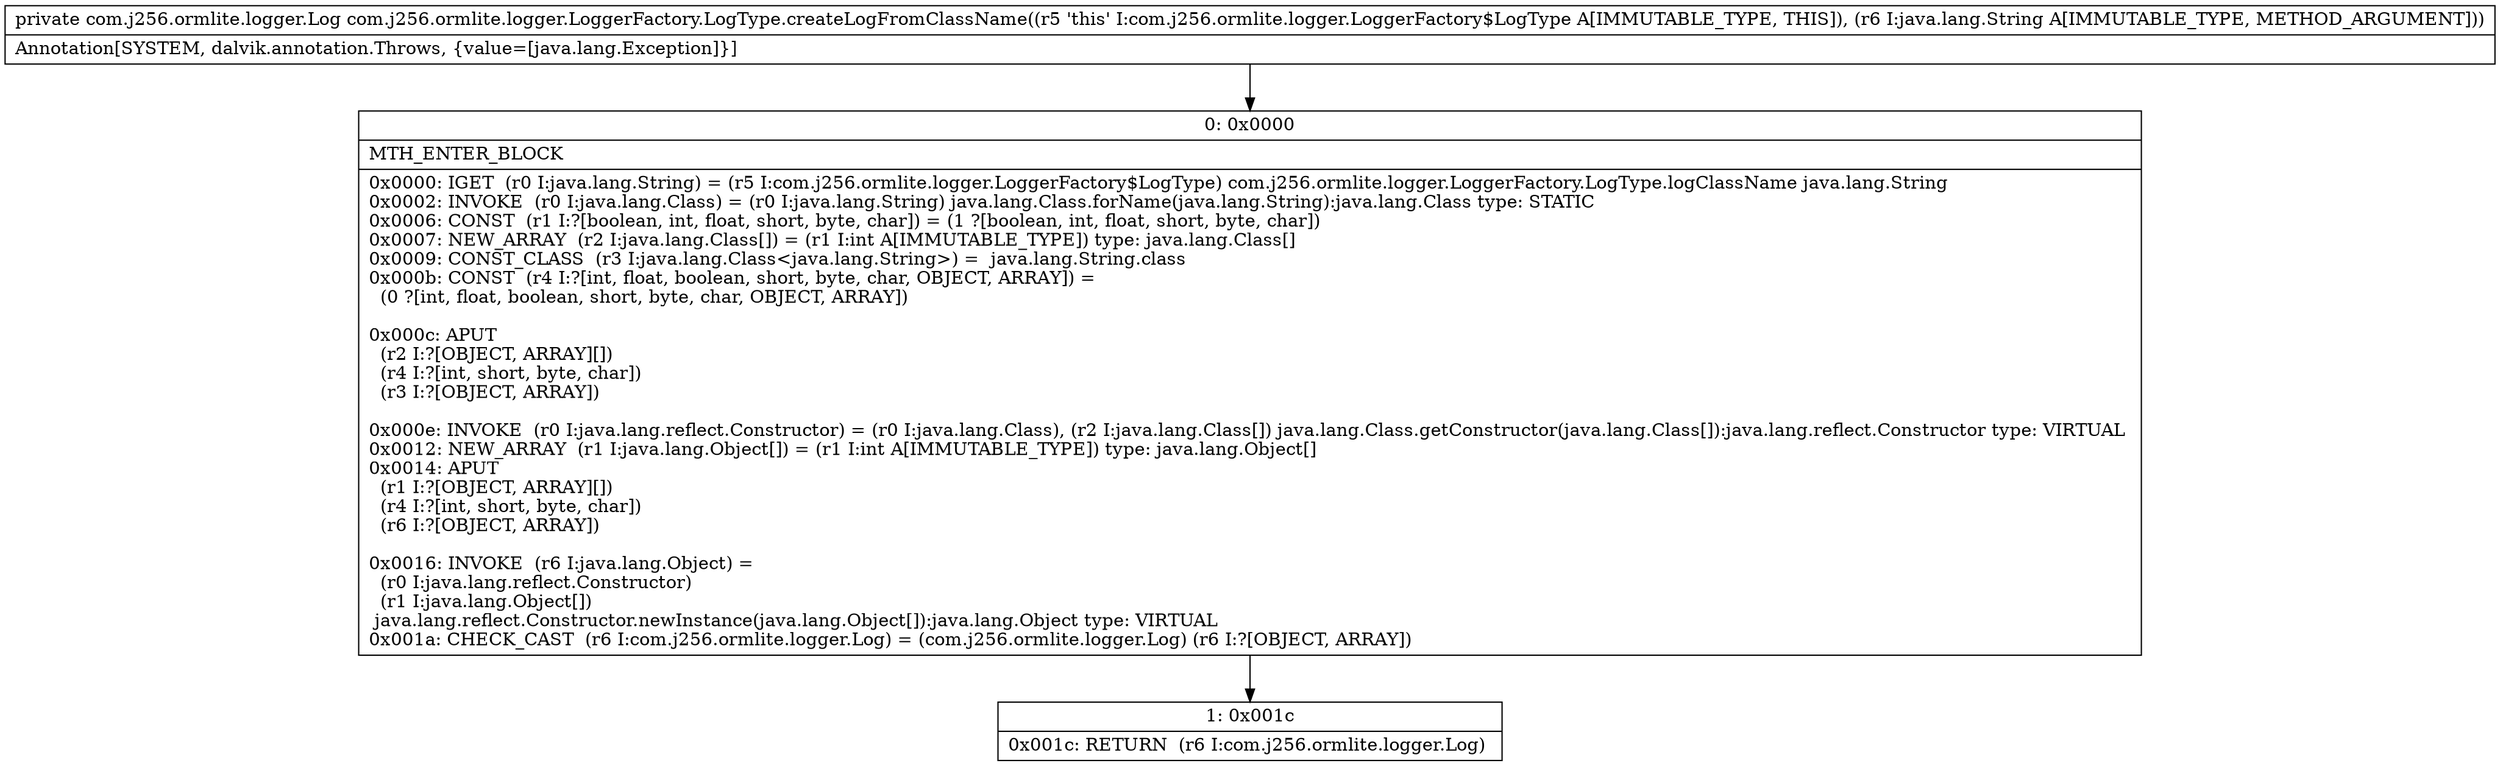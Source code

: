 digraph "CFG forcom.j256.ormlite.logger.LoggerFactory.LogType.createLogFromClassName(Ljava\/lang\/String;)Lcom\/j256\/ormlite\/logger\/Log;" {
Node_0 [shape=record,label="{0\:\ 0x0000|MTH_ENTER_BLOCK\l|0x0000: IGET  (r0 I:java.lang.String) = (r5 I:com.j256.ormlite.logger.LoggerFactory$LogType) com.j256.ormlite.logger.LoggerFactory.LogType.logClassName java.lang.String \l0x0002: INVOKE  (r0 I:java.lang.Class) = (r0 I:java.lang.String) java.lang.Class.forName(java.lang.String):java.lang.Class type: STATIC \l0x0006: CONST  (r1 I:?[boolean, int, float, short, byte, char]) = (1 ?[boolean, int, float, short, byte, char]) \l0x0007: NEW_ARRAY  (r2 I:java.lang.Class[]) = (r1 I:int A[IMMUTABLE_TYPE]) type: java.lang.Class[] \l0x0009: CONST_CLASS  (r3 I:java.lang.Class\<java.lang.String\>) =  java.lang.String.class \l0x000b: CONST  (r4 I:?[int, float, boolean, short, byte, char, OBJECT, ARRAY]) = \l  (0 ?[int, float, boolean, short, byte, char, OBJECT, ARRAY])\l \l0x000c: APUT  \l  (r2 I:?[OBJECT, ARRAY][])\l  (r4 I:?[int, short, byte, char])\l  (r3 I:?[OBJECT, ARRAY])\l \l0x000e: INVOKE  (r0 I:java.lang.reflect.Constructor) = (r0 I:java.lang.Class), (r2 I:java.lang.Class[]) java.lang.Class.getConstructor(java.lang.Class[]):java.lang.reflect.Constructor type: VIRTUAL \l0x0012: NEW_ARRAY  (r1 I:java.lang.Object[]) = (r1 I:int A[IMMUTABLE_TYPE]) type: java.lang.Object[] \l0x0014: APUT  \l  (r1 I:?[OBJECT, ARRAY][])\l  (r4 I:?[int, short, byte, char])\l  (r6 I:?[OBJECT, ARRAY])\l \l0x0016: INVOKE  (r6 I:java.lang.Object) = \l  (r0 I:java.lang.reflect.Constructor)\l  (r1 I:java.lang.Object[])\l java.lang.reflect.Constructor.newInstance(java.lang.Object[]):java.lang.Object type: VIRTUAL \l0x001a: CHECK_CAST  (r6 I:com.j256.ormlite.logger.Log) = (com.j256.ormlite.logger.Log) (r6 I:?[OBJECT, ARRAY]) \l}"];
Node_1 [shape=record,label="{1\:\ 0x001c|0x001c: RETURN  (r6 I:com.j256.ormlite.logger.Log) \l}"];
MethodNode[shape=record,label="{private com.j256.ormlite.logger.Log com.j256.ormlite.logger.LoggerFactory.LogType.createLogFromClassName((r5 'this' I:com.j256.ormlite.logger.LoggerFactory$LogType A[IMMUTABLE_TYPE, THIS]), (r6 I:java.lang.String A[IMMUTABLE_TYPE, METHOD_ARGUMENT]))  | Annotation[SYSTEM, dalvik.annotation.Throws, \{value=[java.lang.Exception]\}]\l}"];
MethodNode -> Node_0;
Node_0 -> Node_1;
}

